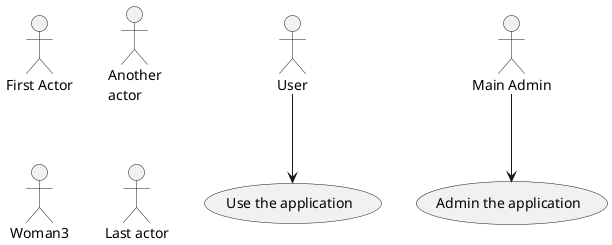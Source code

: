 @startuml
:First Actor:
:Another\nactor: as Man2
actor Woman3
actor :Last actor: as Person1


:User: --> (Use)
"Use the application" as (Use)
"Main Admin" as Admin
Admin --> (Admin the application)

@enduml